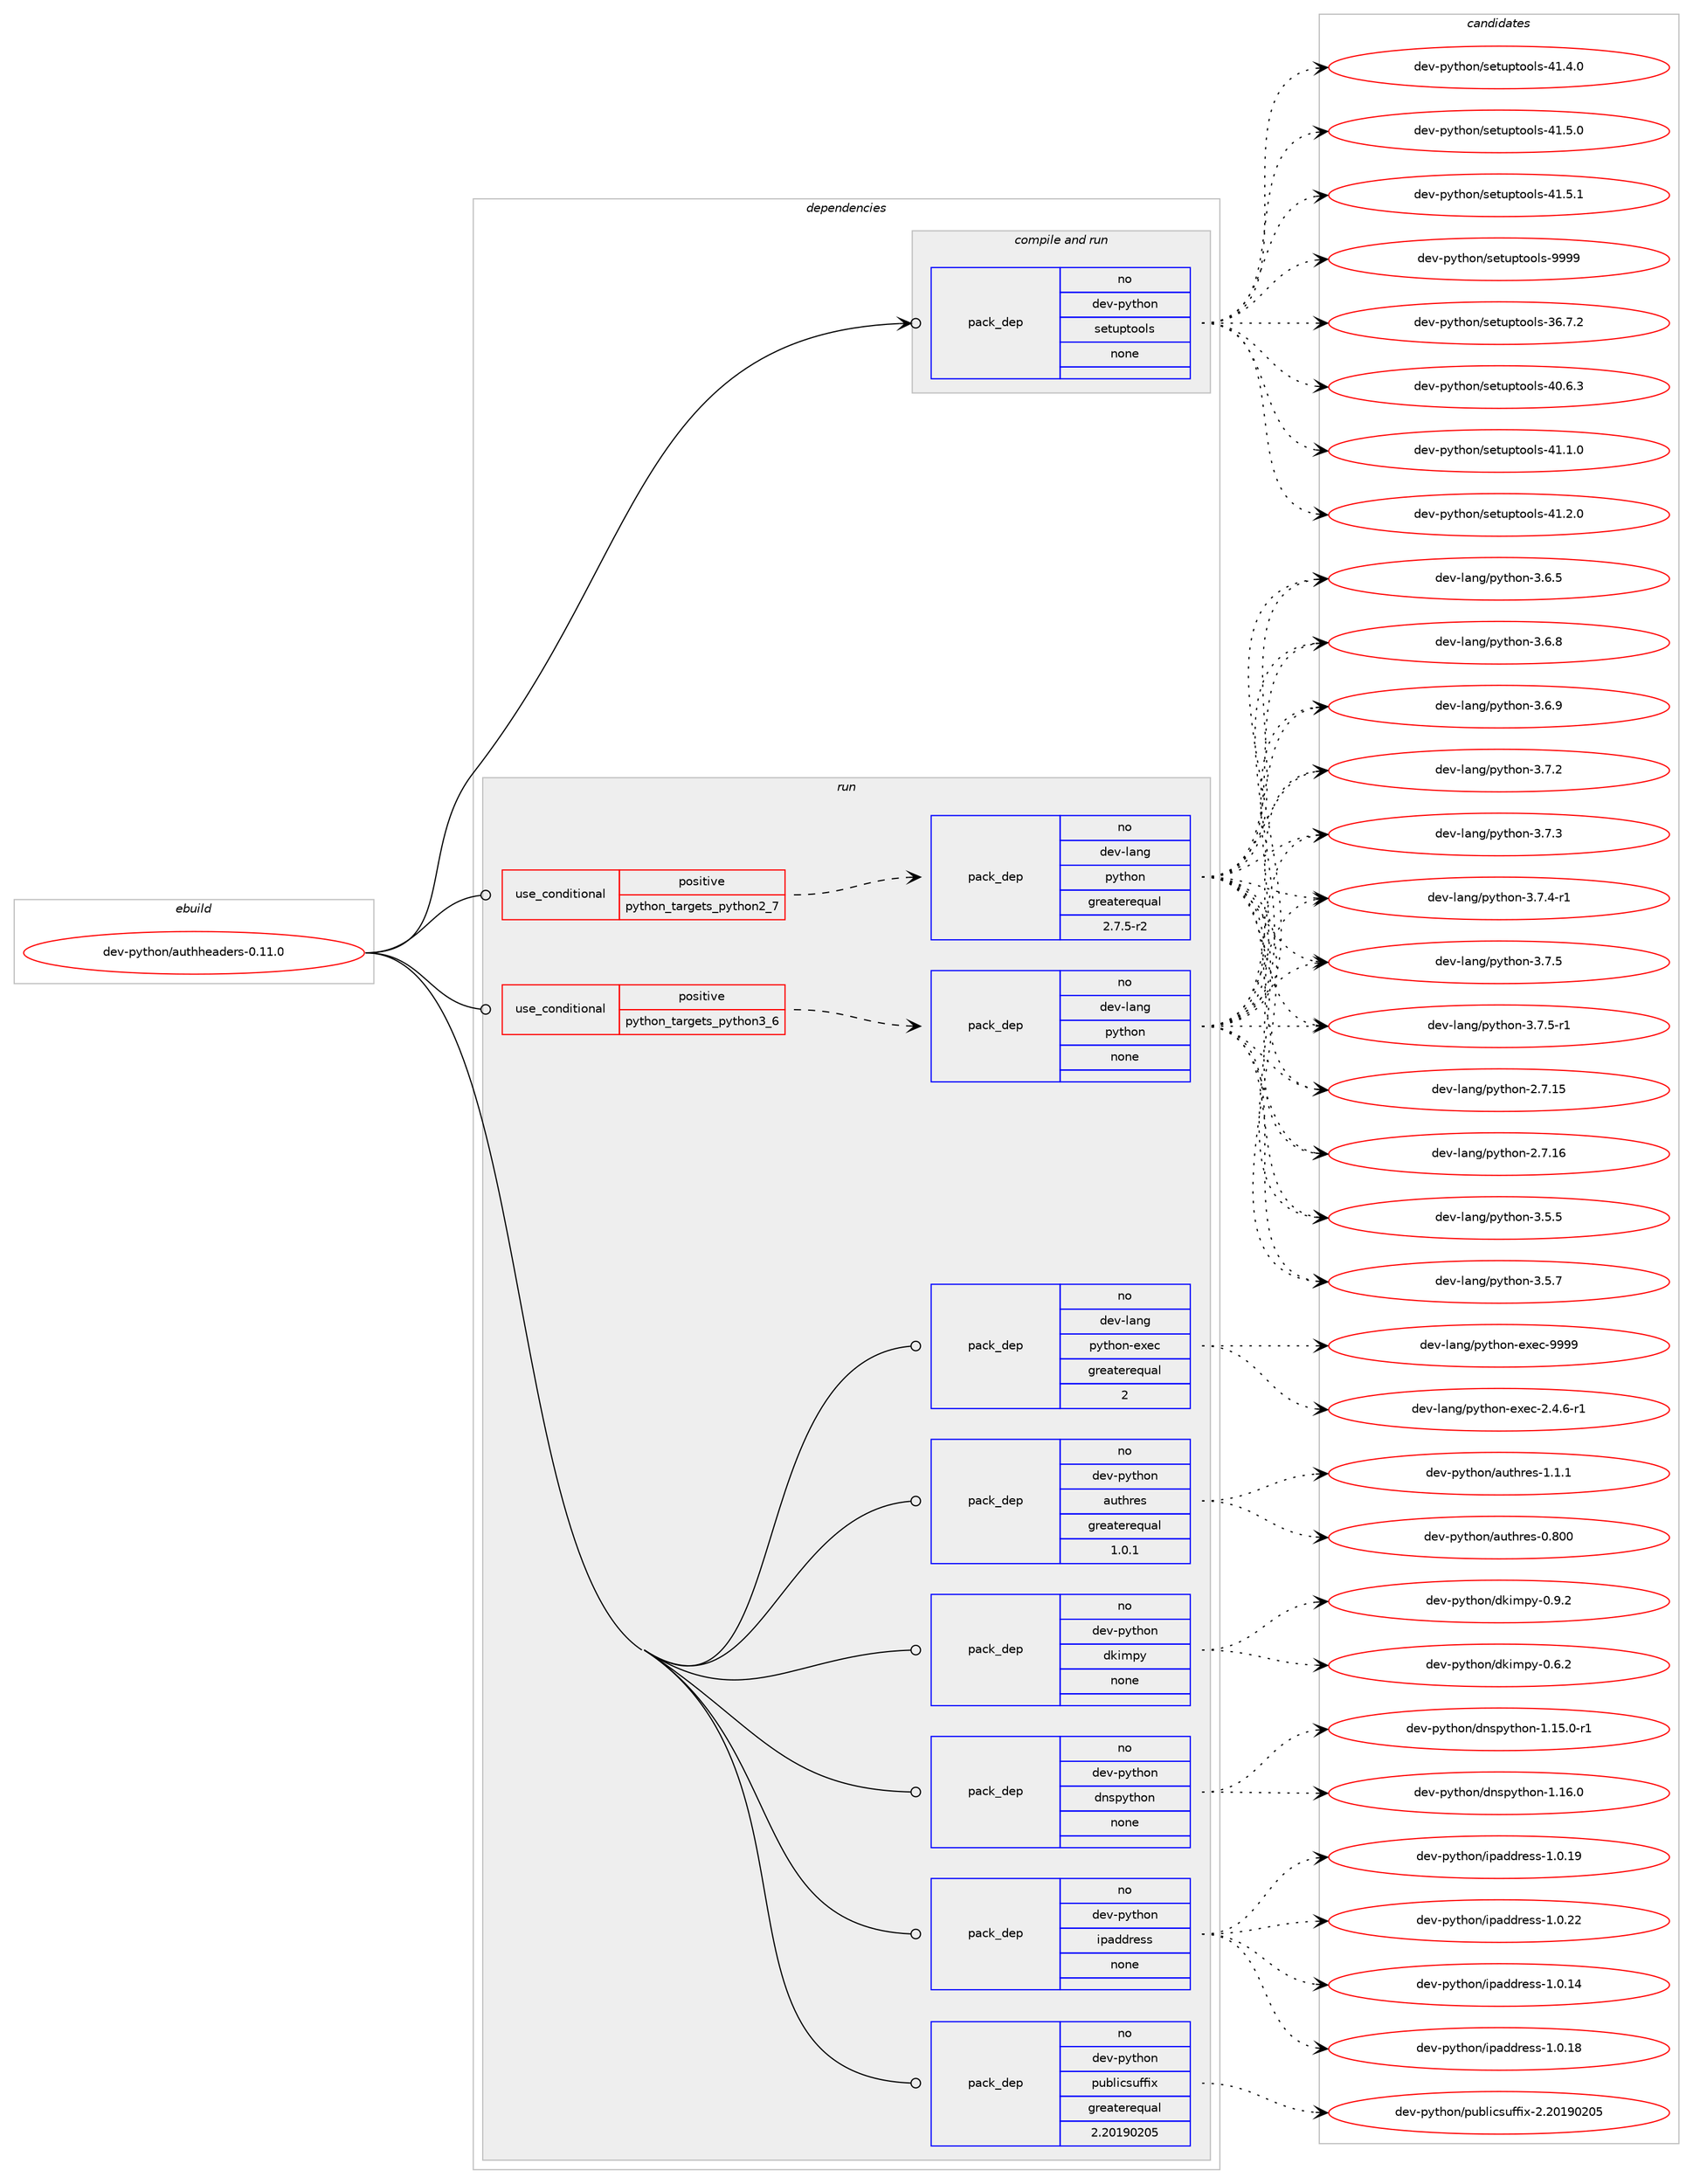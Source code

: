 digraph prolog {

# *************
# Graph options
# *************

newrank=true;
concentrate=true;
compound=true;
graph [rankdir=LR,fontname=Helvetica,fontsize=10,ranksep=1.5];#, ranksep=2.5, nodesep=0.2];
edge  [arrowhead=vee];
node  [fontname=Helvetica,fontsize=10];

# **********
# The ebuild
# **********

subgraph cluster_leftcol {
color=gray;
rank=same;
label=<<i>ebuild</i>>;
id [label="dev-python/authheaders-0.11.0", color=red, width=4, href="../dev-python/authheaders-0.11.0.svg"];
}

# ****************
# The dependencies
# ****************

subgraph cluster_midcol {
color=gray;
label=<<i>dependencies</i>>;
subgraph cluster_compile {
fillcolor="#eeeeee";
style=filled;
label=<<i>compile</i>>;
}
subgraph cluster_compileandrun {
fillcolor="#eeeeee";
style=filled;
label=<<i>compile and run</i>>;
subgraph pack447050 {
dependency595298 [label=<<TABLE BORDER="0" CELLBORDER="1" CELLSPACING="0" CELLPADDING="4" WIDTH="220"><TR><TD ROWSPAN="6" CELLPADDING="30">pack_dep</TD></TR><TR><TD WIDTH="110">no</TD></TR><TR><TD>dev-python</TD></TR><TR><TD>setuptools</TD></TR><TR><TD>none</TD></TR><TR><TD></TD></TR></TABLE>>, shape=none, color=blue];
}
id:e -> dependency595298:w [weight=20,style="solid",arrowhead="odotvee"];
}
subgraph cluster_run {
fillcolor="#eeeeee";
style=filled;
label=<<i>run</i>>;
subgraph cond136475 {
dependency595299 [label=<<TABLE BORDER="0" CELLBORDER="1" CELLSPACING="0" CELLPADDING="4"><TR><TD ROWSPAN="3" CELLPADDING="10">use_conditional</TD></TR><TR><TD>positive</TD></TR><TR><TD>python_targets_python2_7</TD></TR></TABLE>>, shape=none, color=red];
subgraph pack447051 {
dependency595300 [label=<<TABLE BORDER="0" CELLBORDER="1" CELLSPACING="0" CELLPADDING="4" WIDTH="220"><TR><TD ROWSPAN="6" CELLPADDING="30">pack_dep</TD></TR><TR><TD WIDTH="110">no</TD></TR><TR><TD>dev-lang</TD></TR><TR><TD>python</TD></TR><TR><TD>greaterequal</TD></TR><TR><TD>2.7.5-r2</TD></TR></TABLE>>, shape=none, color=blue];
}
dependency595299:e -> dependency595300:w [weight=20,style="dashed",arrowhead="vee"];
}
id:e -> dependency595299:w [weight=20,style="solid",arrowhead="odot"];
subgraph cond136476 {
dependency595301 [label=<<TABLE BORDER="0" CELLBORDER="1" CELLSPACING="0" CELLPADDING="4"><TR><TD ROWSPAN="3" CELLPADDING="10">use_conditional</TD></TR><TR><TD>positive</TD></TR><TR><TD>python_targets_python3_6</TD></TR></TABLE>>, shape=none, color=red];
subgraph pack447052 {
dependency595302 [label=<<TABLE BORDER="0" CELLBORDER="1" CELLSPACING="0" CELLPADDING="4" WIDTH="220"><TR><TD ROWSPAN="6" CELLPADDING="30">pack_dep</TD></TR><TR><TD WIDTH="110">no</TD></TR><TR><TD>dev-lang</TD></TR><TR><TD>python</TD></TR><TR><TD>none</TD></TR><TR><TD></TD></TR></TABLE>>, shape=none, color=blue];
}
dependency595301:e -> dependency595302:w [weight=20,style="dashed",arrowhead="vee"];
}
id:e -> dependency595301:w [weight=20,style="solid",arrowhead="odot"];
subgraph pack447053 {
dependency595303 [label=<<TABLE BORDER="0" CELLBORDER="1" CELLSPACING="0" CELLPADDING="4" WIDTH="220"><TR><TD ROWSPAN="6" CELLPADDING="30">pack_dep</TD></TR><TR><TD WIDTH="110">no</TD></TR><TR><TD>dev-lang</TD></TR><TR><TD>python-exec</TD></TR><TR><TD>greaterequal</TD></TR><TR><TD>2</TD></TR></TABLE>>, shape=none, color=blue];
}
id:e -> dependency595303:w [weight=20,style="solid",arrowhead="odot"];
subgraph pack447054 {
dependency595304 [label=<<TABLE BORDER="0" CELLBORDER="1" CELLSPACING="0" CELLPADDING="4" WIDTH="220"><TR><TD ROWSPAN="6" CELLPADDING="30">pack_dep</TD></TR><TR><TD WIDTH="110">no</TD></TR><TR><TD>dev-python</TD></TR><TR><TD>authres</TD></TR><TR><TD>greaterequal</TD></TR><TR><TD>1.0.1</TD></TR></TABLE>>, shape=none, color=blue];
}
id:e -> dependency595304:w [weight=20,style="solid",arrowhead="odot"];
subgraph pack447055 {
dependency595305 [label=<<TABLE BORDER="0" CELLBORDER="1" CELLSPACING="0" CELLPADDING="4" WIDTH="220"><TR><TD ROWSPAN="6" CELLPADDING="30">pack_dep</TD></TR><TR><TD WIDTH="110">no</TD></TR><TR><TD>dev-python</TD></TR><TR><TD>dkimpy</TD></TR><TR><TD>none</TD></TR><TR><TD></TD></TR></TABLE>>, shape=none, color=blue];
}
id:e -> dependency595305:w [weight=20,style="solid",arrowhead="odot"];
subgraph pack447056 {
dependency595306 [label=<<TABLE BORDER="0" CELLBORDER="1" CELLSPACING="0" CELLPADDING="4" WIDTH="220"><TR><TD ROWSPAN="6" CELLPADDING="30">pack_dep</TD></TR><TR><TD WIDTH="110">no</TD></TR><TR><TD>dev-python</TD></TR><TR><TD>dnspython</TD></TR><TR><TD>none</TD></TR><TR><TD></TD></TR></TABLE>>, shape=none, color=blue];
}
id:e -> dependency595306:w [weight=20,style="solid",arrowhead="odot"];
subgraph pack447057 {
dependency595307 [label=<<TABLE BORDER="0" CELLBORDER="1" CELLSPACING="0" CELLPADDING="4" WIDTH="220"><TR><TD ROWSPAN="6" CELLPADDING="30">pack_dep</TD></TR><TR><TD WIDTH="110">no</TD></TR><TR><TD>dev-python</TD></TR><TR><TD>ipaddress</TD></TR><TR><TD>none</TD></TR><TR><TD></TD></TR></TABLE>>, shape=none, color=blue];
}
id:e -> dependency595307:w [weight=20,style="solid",arrowhead="odot"];
subgraph pack447058 {
dependency595308 [label=<<TABLE BORDER="0" CELLBORDER="1" CELLSPACING="0" CELLPADDING="4" WIDTH="220"><TR><TD ROWSPAN="6" CELLPADDING="30">pack_dep</TD></TR><TR><TD WIDTH="110">no</TD></TR><TR><TD>dev-python</TD></TR><TR><TD>publicsuffix</TD></TR><TR><TD>greaterequal</TD></TR><TR><TD>2.20190205</TD></TR></TABLE>>, shape=none, color=blue];
}
id:e -> dependency595308:w [weight=20,style="solid",arrowhead="odot"];
}
}

# **************
# The candidates
# **************

subgraph cluster_choices {
rank=same;
color=gray;
label=<<i>candidates</i>>;

subgraph choice447050 {
color=black;
nodesep=1;
choice100101118451121211161041111104711510111611711211611111110811545515446554650 [label="dev-python/setuptools-36.7.2", color=red, width=4,href="../dev-python/setuptools-36.7.2.svg"];
choice100101118451121211161041111104711510111611711211611111110811545524846544651 [label="dev-python/setuptools-40.6.3", color=red, width=4,href="../dev-python/setuptools-40.6.3.svg"];
choice100101118451121211161041111104711510111611711211611111110811545524946494648 [label="dev-python/setuptools-41.1.0", color=red, width=4,href="../dev-python/setuptools-41.1.0.svg"];
choice100101118451121211161041111104711510111611711211611111110811545524946504648 [label="dev-python/setuptools-41.2.0", color=red, width=4,href="../dev-python/setuptools-41.2.0.svg"];
choice100101118451121211161041111104711510111611711211611111110811545524946524648 [label="dev-python/setuptools-41.4.0", color=red, width=4,href="../dev-python/setuptools-41.4.0.svg"];
choice100101118451121211161041111104711510111611711211611111110811545524946534648 [label="dev-python/setuptools-41.5.0", color=red, width=4,href="../dev-python/setuptools-41.5.0.svg"];
choice100101118451121211161041111104711510111611711211611111110811545524946534649 [label="dev-python/setuptools-41.5.1", color=red, width=4,href="../dev-python/setuptools-41.5.1.svg"];
choice10010111845112121116104111110471151011161171121161111111081154557575757 [label="dev-python/setuptools-9999", color=red, width=4,href="../dev-python/setuptools-9999.svg"];
dependency595298:e -> choice100101118451121211161041111104711510111611711211611111110811545515446554650:w [style=dotted,weight="100"];
dependency595298:e -> choice100101118451121211161041111104711510111611711211611111110811545524846544651:w [style=dotted,weight="100"];
dependency595298:e -> choice100101118451121211161041111104711510111611711211611111110811545524946494648:w [style=dotted,weight="100"];
dependency595298:e -> choice100101118451121211161041111104711510111611711211611111110811545524946504648:w [style=dotted,weight="100"];
dependency595298:e -> choice100101118451121211161041111104711510111611711211611111110811545524946524648:w [style=dotted,weight="100"];
dependency595298:e -> choice100101118451121211161041111104711510111611711211611111110811545524946534648:w [style=dotted,weight="100"];
dependency595298:e -> choice100101118451121211161041111104711510111611711211611111110811545524946534649:w [style=dotted,weight="100"];
dependency595298:e -> choice10010111845112121116104111110471151011161171121161111111081154557575757:w [style=dotted,weight="100"];
}
subgraph choice447051 {
color=black;
nodesep=1;
choice10010111845108971101034711212111610411111045504655464953 [label="dev-lang/python-2.7.15", color=red, width=4,href="../dev-lang/python-2.7.15.svg"];
choice10010111845108971101034711212111610411111045504655464954 [label="dev-lang/python-2.7.16", color=red, width=4,href="../dev-lang/python-2.7.16.svg"];
choice100101118451089711010347112121116104111110455146534653 [label="dev-lang/python-3.5.5", color=red, width=4,href="../dev-lang/python-3.5.5.svg"];
choice100101118451089711010347112121116104111110455146534655 [label="dev-lang/python-3.5.7", color=red, width=4,href="../dev-lang/python-3.5.7.svg"];
choice100101118451089711010347112121116104111110455146544653 [label="dev-lang/python-3.6.5", color=red, width=4,href="../dev-lang/python-3.6.5.svg"];
choice100101118451089711010347112121116104111110455146544656 [label="dev-lang/python-3.6.8", color=red, width=4,href="../dev-lang/python-3.6.8.svg"];
choice100101118451089711010347112121116104111110455146544657 [label="dev-lang/python-3.6.9", color=red, width=4,href="../dev-lang/python-3.6.9.svg"];
choice100101118451089711010347112121116104111110455146554650 [label="dev-lang/python-3.7.2", color=red, width=4,href="../dev-lang/python-3.7.2.svg"];
choice100101118451089711010347112121116104111110455146554651 [label="dev-lang/python-3.7.3", color=red, width=4,href="../dev-lang/python-3.7.3.svg"];
choice1001011184510897110103471121211161041111104551465546524511449 [label="dev-lang/python-3.7.4-r1", color=red, width=4,href="../dev-lang/python-3.7.4-r1.svg"];
choice100101118451089711010347112121116104111110455146554653 [label="dev-lang/python-3.7.5", color=red, width=4,href="../dev-lang/python-3.7.5.svg"];
choice1001011184510897110103471121211161041111104551465546534511449 [label="dev-lang/python-3.7.5-r1", color=red, width=4,href="../dev-lang/python-3.7.5-r1.svg"];
dependency595300:e -> choice10010111845108971101034711212111610411111045504655464953:w [style=dotted,weight="100"];
dependency595300:e -> choice10010111845108971101034711212111610411111045504655464954:w [style=dotted,weight="100"];
dependency595300:e -> choice100101118451089711010347112121116104111110455146534653:w [style=dotted,weight="100"];
dependency595300:e -> choice100101118451089711010347112121116104111110455146534655:w [style=dotted,weight="100"];
dependency595300:e -> choice100101118451089711010347112121116104111110455146544653:w [style=dotted,weight="100"];
dependency595300:e -> choice100101118451089711010347112121116104111110455146544656:w [style=dotted,weight="100"];
dependency595300:e -> choice100101118451089711010347112121116104111110455146544657:w [style=dotted,weight="100"];
dependency595300:e -> choice100101118451089711010347112121116104111110455146554650:w [style=dotted,weight="100"];
dependency595300:e -> choice100101118451089711010347112121116104111110455146554651:w [style=dotted,weight="100"];
dependency595300:e -> choice1001011184510897110103471121211161041111104551465546524511449:w [style=dotted,weight="100"];
dependency595300:e -> choice100101118451089711010347112121116104111110455146554653:w [style=dotted,weight="100"];
dependency595300:e -> choice1001011184510897110103471121211161041111104551465546534511449:w [style=dotted,weight="100"];
}
subgraph choice447052 {
color=black;
nodesep=1;
choice10010111845108971101034711212111610411111045504655464953 [label="dev-lang/python-2.7.15", color=red, width=4,href="../dev-lang/python-2.7.15.svg"];
choice10010111845108971101034711212111610411111045504655464954 [label="dev-lang/python-2.7.16", color=red, width=4,href="../dev-lang/python-2.7.16.svg"];
choice100101118451089711010347112121116104111110455146534653 [label="dev-lang/python-3.5.5", color=red, width=4,href="../dev-lang/python-3.5.5.svg"];
choice100101118451089711010347112121116104111110455146534655 [label="dev-lang/python-3.5.7", color=red, width=4,href="../dev-lang/python-3.5.7.svg"];
choice100101118451089711010347112121116104111110455146544653 [label="dev-lang/python-3.6.5", color=red, width=4,href="../dev-lang/python-3.6.5.svg"];
choice100101118451089711010347112121116104111110455146544656 [label="dev-lang/python-3.6.8", color=red, width=4,href="../dev-lang/python-3.6.8.svg"];
choice100101118451089711010347112121116104111110455146544657 [label="dev-lang/python-3.6.9", color=red, width=4,href="../dev-lang/python-3.6.9.svg"];
choice100101118451089711010347112121116104111110455146554650 [label="dev-lang/python-3.7.2", color=red, width=4,href="../dev-lang/python-3.7.2.svg"];
choice100101118451089711010347112121116104111110455146554651 [label="dev-lang/python-3.7.3", color=red, width=4,href="../dev-lang/python-3.7.3.svg"];
choice1001011184510897110103471121211161041111104551465546524511449 [label="dev-lang/python-3.7.4-r1", color=red, width=4,href="../dev-lang/python-3.7.4-r1.svg"];
choice100101118451089711010347112121116104111110455146554653 [label="dev-lang/python-3.7.5", color=red, width=4,href="../dev-lang/python-3.7.5.svg"];
choice1001011184510897110103471121211161041111104551465546534511449 [label="dev-lang/python-3.7.5-r1", color=red, width=4,href="../dev-lang/python-3.7.5-r1.svg"];
dependency595302:e -> choice10010111845108971101034711212111610411111045504655464953:w [style=dotted,weight="100"];
dependency595302:e -> choice10010111845108971101034711212111610411111045504655464954:w [style=dotted,weight="100"];
dependency595302:e -> choice100101118451089711010347112121116104111110455146534653:w [style=dotted,weight="100"];
dependency595302:e -> choice100101118451089711010347112121116104111110455146534655:w [style=dotted,weight="100"];
dependency595302:e -> choice100101118451089711010347112121116104111110455146544653:w [style=dotted,weight="100"];
dependency595302:e -> choice100101118451089711010347112121116104111110455146544656:w [style=dotted,weight="100"];
dependency595302:e -> choice100101118451089711010347112121116104111110455146544657:w [style=dotted,weight="100"];
dependency595302:e -> choice100101118451089711010347112121116104111110455146554650:w [style=dotted,weight="100"];
dependency595302:e -> choice100101118451089711010347112121116104111110455146554651:w [style=dotted,weight="100"];
dependency595302:e -> choice1001011184510897110103471121211161041111104551465546524511449:w [style=dotted,weight="100"];
dependency595302:e -> choice100101118451089711010347112121116104111110455146554653:w [style=dotted,weight="100"];
dependency595302:e -> choice1001011184510897110103471121211161041111104551465546534511449:w [style=dotted,weight="100"];
}
subgraph choice447053 {
color=black;
nodesep=1;
choice10010111845108971101034711212111610411111045101120101994550465246544511449 [label="dev-lang/python-exec-2.4.6-r1", color=red, width=4,href="../dev-lang/python-exec-2.4.6-r1.svg"];
choice10010111845108971101034711212111610411111045101120101994557575757 [label="dev-lang/python-exec-9999", color=red, width=4,href="../dev-lang/python-exec-9999.svg"];
dependency595303:e -> choice10010111845108971101034711212111610411111045101120101994550465246544511449:w [style=dotted,weight="100"];
dependency595303:e -> choice10010111845108971101034711212111610411111045101120101994557575757:w [style=dotted,weight="100"];
}
subgraph choice447054 {
color=black;
nodesep=1;
choice100101118451121211161041111104797117116104114101115454846564848 [label="dev-python/authres-0.800", color=red, width=4,href="../dev-python/authres-0.800.svg"];
choice100101118451121211161041111104797117116104114101115454946494649 [label="dev-python/authres-1.1.1", color=red, width=4,href="../dev-python/authres-1.1.1.svg"];
dependency595304:e -> choice100101118451121211161041111104797117116104114101115454846564848:w [style=dotted,weight="100"];
dependency595304:e -> choice100101118451121211161041111104797117116104114101115454946494649:w [style=dotted,weight="100"];
}
subgraph choice447055 {
color=black;
nodesep=1;
choice1001011184511212111610411111047100107105109112121454846544650 [label="dev-python/dkimpy-0.6.2", color=red, width=4,href="../dev-python/dkimpy-0.6.2.svg"];
choice1001011184511212111610411111047100107105109112121454846574650 [label="dev-python/dkimpy-0.9.2", color=red, width=4,href="../dev-python/dkimpy-0.9.2.svg"];
dependency595305:e -> choice1001011184511212111610411111047100107105109112121454846544650:w [style=dotted,weight="100"];
dependency595305:e -> choice1001011184511212111610411111047100107105109112121454846574650:w [style=dotted,weight="100"];
}
subgraph choice447056 {
color=black;
nodesep=1;
choice1001011184511212111610411111047100110115112121116104111110454946495346484511449 [label="dev-python/dnspython-1.15.0-r1", color=red, width=4,href="../dev-python/dnspython-1.15.0-r1.svg"];
choice100101118451121211161041111104710011011511212111610411111045494649544648 [label="dev-python/dnspython-1.16.0", color=red, width=4,href="../dev-python/dnspython-1.16.0.svg"];
dependency595306:e -> choice1001011184511212111610411111047100110115112121116104111110454946495346484511449:w [style=dotted,weight="100"];
dependency595306:e -> choice100101118451121211161041111104710011011511212111610411111045494649544648:w [style=dotted,weight="100"];
}
subgraph choice447057 {
color=black;
nodesep=1;
choice10010111845112121116104111110471051129710010011410111511545494648464952 [label="dev-python/ipaddress-1.0.14", color=red, width=4,href="../dev-python/ipaddress-1.0.14.svg"];
choice10010111845112121116104111110471051129710010011410111511545494648464956 [label="dev-python/ipaddress-1.0.18", color=red, width=4,href="../dev-python/ipaddress-1.0.18.svg"];
choice10010111845112121116104111110471051129710010011410111511545494648464957 [label="dev-python/ipaddress-1.0.19", color=red, width=4,href="../dev-python/ipaddress-1.0.19.svg"];
choice10010111845112121116104111110471051129710010011410111511545494648465050 [label="dev-python/ipaddress-1.0.22", color=red, width=4,href="../dev-python/ipaddress-1.0.22.svg"];
dependency595307:e -> choice10010111845112121116104111110471051129710010011410111511545494648464952:w [style=dotted,weight="100"];
dependency595307:e -> choice10010111845112121116104111110471051129710010011410111511545494648464956:w [style=dotted,weight="100"];
dependency595307:e -> choice10010111845112121116104111110471051129710010011410111511545494648464957:w [style=dotted,weight="100"];
dependency595307:e -> choice10010111845112121116104111110471051129710010011410111511545494648465050:w [style=dotted,weight="100"];
}
subgraph choice447058 {
color=black;
nodesep=1;
choice100101118451121211161041111104711211798108105991151171021021051204550465048495748504853 [label="dev-python/publicsuffix-2.20190205", color=red, width=4,href="../dev-python/publicsuffix-2.20190205.svg"];
dependency595308:e -> choice100101118451121211161041111104711211798108105991151171021021051204550465048495748504853:w [style=dotted,weight="100"];
}
}

}
